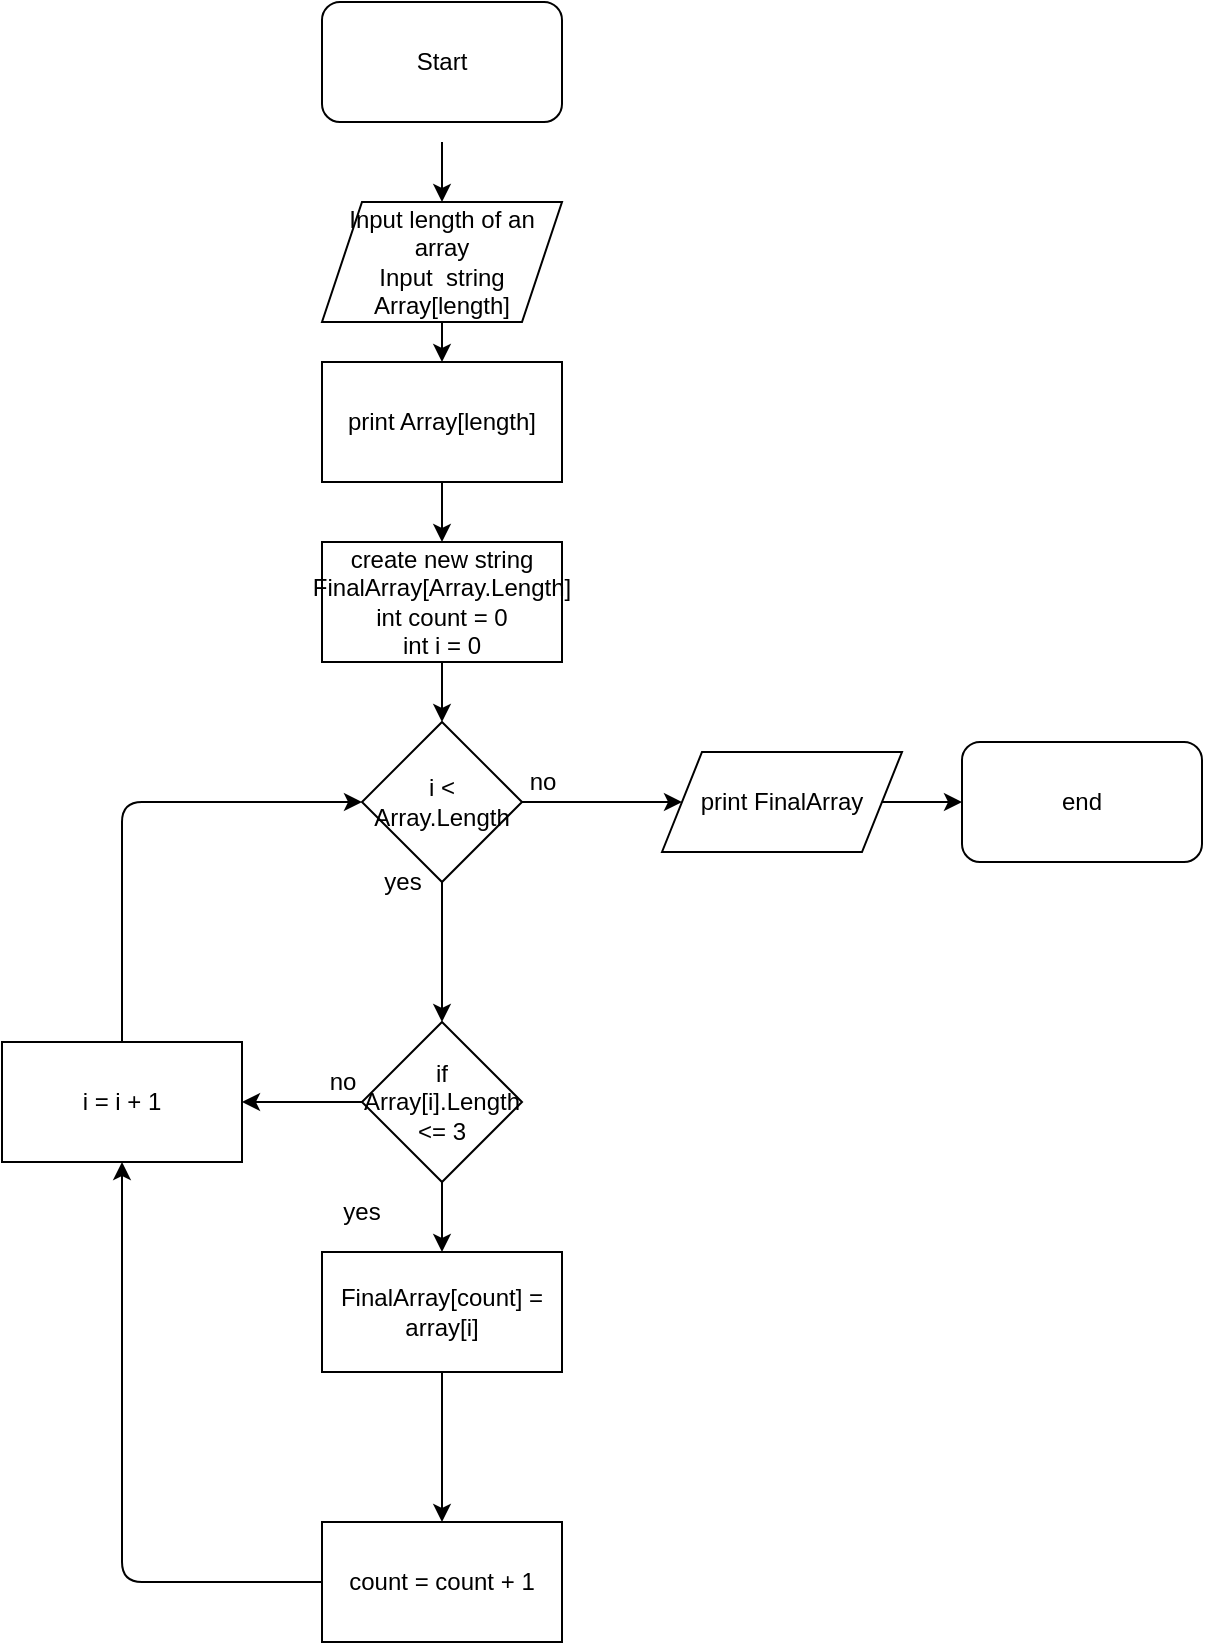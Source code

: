 <mxfile>
    <diagram id="CjwvhPzZTQeOIRnolbN2" name="Page-1">
        <mxGraphModel dx="528" dy="372" grid="1" gridSize="10" guides="1" tooltips="1" connect="1" arrows="1" fold="1" page="1" pageScale="1" pageWidth="827" pageHeight="1169" math="0" shadow="0">
            <root>
                <mxCell id="0"/>
                <mxCell id="1" parent="0"/>
                <mxCell id="10" style="edgeStyle=none;html=1;entryX=0.5;entryY=0;entryDx=0;entryDy=0;" edge="1" parent="1" target="3">
                    <mxGeometry relative="1" as="geometry">
                        <mxPoint x="260" y="80" as="sourcePoint"/>
                    </mxGeometry>
                </mxCell>
                <mxCell id="11" style="edgeStyle=none;html=1;entryX=0.5;entryY=0;entryDx=0;entryDy=0;" edge="1" parent="1" source="3" target="4">
                    <mxGeometry relative="1" as="geometry"/>
                </mxCell>
                <mxCell id="3" value="Input length of an array&lt;br&gt;Input&amp;nbsp; string Array[length]" style="shape=parallelogram;perimeter=parallelogramPerimeter;whiteSpace=wrap;html=1;fixedSize=1;" vertex="1" parent="1">
                    <mxGeometry x="200" y="110" width="120" height="60" as="geometry"/>
                </mxCell>
                <mxCell id="13" value="" style="edgeStyle=none;html=1;" edge="1" parent="1" source="4" target="12">
                    <mxGeometry relative="1" as="geometry"/>
                </mxCell>
                <mxCell id="4" value="print Array[length]" style="rounded=0;whiteSpace=wrap;html=1;" vertex="1" parent="1">
                    <mxGeometry x="200" y="190" width="120" height="60" as="geometry"/>
                </mxCell>
                <mxCell id="17" value="" style="edgeStyle=none;html=1;" edge="1" parent="1" source="12" target="14">
                    <mxGeometry relative="1" as="geometry"/>
                </mxCell>
                <mxCell id="12" value="create new string FinalArray[Array.Length]&lt;br&gt;int count = 0&lt;br&gt;int i = 0" style="rounded=0;whiteSpace=wrap;html=1;" vertex="1" parent="1">
                    <mxGeometry x="200" y="280" width="120" height="60" as="geometry"/>
                </mxCell>
                <mxCell id="16" value="" style="edgeStyle=none;html=1;entryX=0.5;entryY=0;entryDx=0;entryDy=0;" edge="1" parent="1" source="14" target="18">
                    <mxGeometry relative="1" as="geometry">
                        <mxPoint x="260" y="500" as="targetPoint"/>
                    </mxGeometry>
                </mxCell>
                <mxCell id="33" value="" style="edgeStyle=none;html=1;" edge="1" parent="1" source="14" target="28">
                    <mxGeometry relative="1" as="geometry"/>
                </mxCell>
                <mxCell id="14" value="i &amp;lt; Array.Length" style="rhombus;whiteSpace=wrap;html=1;" vertex="1" parent="1">
                    <mxGeometry x="220" y="370" width="80" height="80" as="geometry"/>
                </mxCell>
                <mxCell id="22" value="" style="edgeStyle=none;html=1;" edge="1" parent="1" source="18" target="20">
                    <mxGeometry relative="1" as="geometry"/>
                </mxCell>
                <mxCell id="37" value="" style="edgeStyle=none;html=1;" edge="1" parent="1" source="18" target="36">
                    <mxGeometry relative="1" as="geometry"/>
                </mxCell>
                <mxCell id="18" value="if Array[i].Length &amp;lt;= 3" style="rhombus;whiteSpace=wrap;html=1;" vertex="1" parent="1">
                    <mxGeometry x="220" y="520" width="80" height="80" as="geometry"/>
                </mxCell>
                <mxCell id="23" value="" style="edgeStyle=none;html=1;" edge="1" parent="1" source="20" target="21">
                    <mxGeometry relative="1" as="geometry"/>
                </mxCell>
                <mxCell id="20" value="FinalArray[count] = array[i]" style="rounded=0;whiteSpace=wrap;html=1;" vertex="1" parent="1">
                    <mxGeometry x="200" y="635" width="120" height="60" as="geometry"/>
                </mxCell>
                <mxCell id="39" style="edgeStyle=none;html=1;entryX=0.5;entryY=1;entryDx=0;entryDy=0;" edge="1" parent="1" source="21" target="36">
                    <mxGeometry relative="1" as="geometry">
                        <Array as="points">
                            <mxPoint x="100" y="800"/>
                        </Array>
                    </mxGeometry>
                </mxCell>
                <mxCell id="21" value="count = count + 1" style="rounded=0;whiteSpace=wrap;html=1;" vertex="1" parent="1">
                    <mxGeometry x="200" y="770" width="120" height="60" as="geometry"/>
                </mxCell>
                <mxCell id="27" value="yes" style="text;html=1;strokeColor=none;fillColor=none;align=center;verticalAlign=middle;whiteSpace=wrap;rounded=0;" vertex="1" parent="1">
                    <mxGeometry x="190" y="600" width="60" height="30" as="geometry"/>
                </mxCell>
                <mxCell id="31" value="" style="edgeStyle=none;html=1;" edge="1" parent="1" source="28" target="30">
                    <mxGeometry relative="1" as="geometry"/>
                </mxCell>
                <mxCell id="28" value="print FinalArray" style="shape=parallelogram;perimeter=parallelogramPerimeter;whiteSpace=wrap;html=1;fixedSize=1;" vertex="1" parent="1">
                    <mxGeometry x="370" y="385" width="120" height="50" as="geometry"/>
                </mxCell>
                <mxCell id="30" value="end" style="rounded=1;whiteSpace=wrap;html=1;" vertex="1" parent="1">
                    <mxGeometry x="520" y="380" width="120" height="60" as="geometry"/>
                </mxCell>
                <mxCell id="32" value="Start" style="rounded=1;whiteSpace=wrap;html=1;" vertex="1" parent="1">
                    <mxGeometry x="200" y="10" width="120" height="60" as="geometry"/>
                </mxCell>
                <mxCell id="34" value="yes" style="text;html=1;align=center;verticalAlign=middle;resizable=0;points=[];autosize=1;strokeColor=none;fillColor=none;" vertex="1" parent="1">
                    <mxGeometry x="220" y="435" width="40" height="30" as="geometry"/>
                </mxCell>
                <mxCell id="35" value="no" style="text;html=1;align=center;verticalAlign=middle;resizable=0;points=[];autosize=1;strokeColor=none;fillColor=none;" vertex="1" parent="1">
                    <mxGeometry x="290" y="385" width="40" height="30" as="geometry"/>
                </mxCell>
                <mxCell id="40" style="edgeStyle=none;html=1;entryX=0;entryY=0.5;entryDx=0;entryDy=0;" edge="1" parent="1" source="36" target="14">
                    <mxGeometry relative="1" as="geometry">
                        <Array as="points">
                            <mxPoint x="100" y="410"/>
                        </Array>
                    </mxGeometry>
                </mxCell>
                <mxCell id="36" value="i = i + 1" style="rounded=0;whiteSpace=wrap;html=1;" vertex="1" parent="1">
                    <mxGeometry x="40" y="530" width="120" height="60" as="geometry"/>
                </mxCell>
                <mxCell id="38" value="no" style="text;html=1;align=center;verticalAlign=middle;resizable=0;points=[];autosize=1;strokeColor=none;fillColor=none;" vertex="1" parent="1">
                    <mxGeometry x="190" y="535" width="40" height="30" as="geometry"/>
                </mxCell>
            </root>
        </mxGraphModel>
    </diagram>
</mxfile>